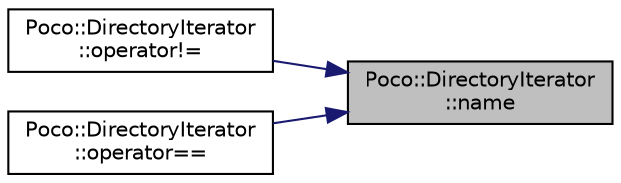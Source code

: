 digraph "Poco::DirectoryIterator::name"
{
 // LATEX_PDF_SIZE
  edge [fontname="Helvetica",fontsize="10",labelfontname="Helvetica",labelfontsize="10"];
  node [fontname="Helvetica",fontsize="10",shape=record];
  rankdir="RL";
  Node1 [label="Poco::DirectoryIterator\l::name",height=0.2,width=0.4,color="black", fillcolor="grey75", style="filled", fontcolor="black",tooltip="Destroys the DirectoryIterator."];
  Node1 -> Node2 [dir="back",color="midnightblue",fontsize="10",style="solid"];
  Node2 [label="Poco::DirectoryIterator\l::operator!=",height=0.2,width=0.4,color="black", fillcolor="white", style="filled",URL="$classPoco_1_1DirectoryIterator.html#a189f06802e76fb056b79e0e17d130d5c",tooltip=" "];
  Node1 -> Node3 [dir="back",color="midnightblue",fontsize="10",style="solid"];
  Node3 [label="Poco::DirectoryIterator\l::operator==",height=0.2,width=0.4,color="black", fillcolor="white", style="filled",URL="$classPoco_1_1DirectoryIterator.html#a549e71856617ef44f77f9c33362c4089",tooltip=" "];
}

